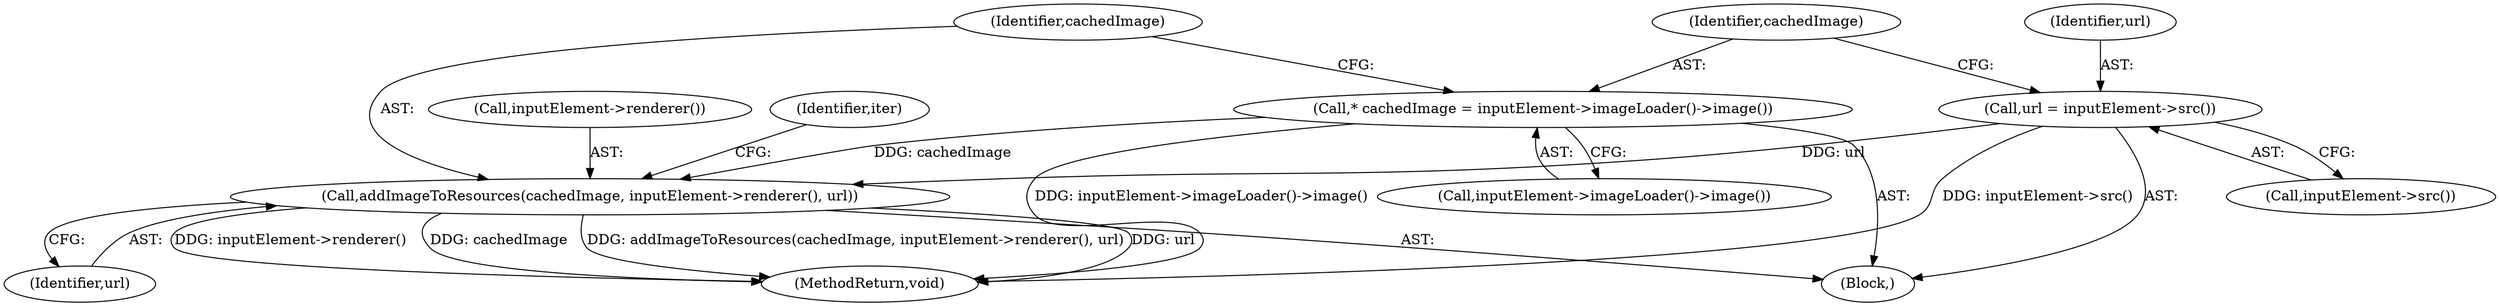 digraph "0_Chrome_7f0126ff011142c8619b10a6e64d04d1745c503a_7@pointer" {
"1000256" [label="(Call,addImageToResources(cachedImage, inputElement->renderer(), url))"];
"1000253" [label="(Call,* cachedImage = inputElement->imageLoader()->image())"];
"1000249" [label="(Call,url = inputElement->src())"];
"1000249" [label="(Call,url = inputElement->src())"];
"1000250" [label="(Identifier,url)"];
"1000251" [label="(Call,inputElement->src())"];
"1000319" [label="(MethodReturn,void)"];
"1000247" [label="(Block,)"];
"1000259" [label="(Identifier,url)"];
"1000258" [label="(Call,inputElement->renderer())"];
"1000185" [label="(Identifier,iter)"];
"1000255" [label="(Call,inputElement->imageLoader()->image())"];
"1000257" [label="(Identifier,cachedImage)"];
"1000253" [label="(Call,* cachedImage = inputElement->imageLoader()->image())"];
"1000256" [label="(Call,addImageToResources(cachedImage, inputElement->renderer(), url))"];
"1000254" [label="(Identifier,cachedImage)"];
"1000256" -> "1000247"  [label="AST: "];
"1000256" -> "1000259"  [label="CFG: "];
"1000257" -> "1000256"  [label="AST: "];
"1000258" -> "1000256"  [label="AST: "];
"1000259" -> "1000256"  [label="AST: "];
"1000185" -> "1000256"  [label="CFG: "];
"1000256" -> "1000319"  [label="DDG: url"];
"1000256" -> "1000319"  [label="DDG: inputElement->renderer()"];
"1000256" -> "1000319"  [label="DDG: cachedImage"];
"1000256" -> "1000319"  [label="DDG: addImageToResources(cachedImage, inputElement->renderer(), url)"];
"1000253" -> "1000256"  [label="DDG: cachedImage"];
"1000249" -> "1000256"  [label="DDG: url"];
"1000253" -> "1000247"  [label="AST: "];
"1000253" -> "1000255"  [label="CFG: "];
"1000254" -> "1000253"  [label="AST: "];
"1000255" -> "1000253"  [label="AST: "];
"1000257" -> "1000253"  [label="CFG: "];
"1000253" -> "1000319"  [label="DDG: inputElement->imageLoader()->image()"];
"1000249" -> "1000247"  [label="AST: "];
"1000249" -> "1000251"  [label="CFG: "];
"1000250" -> "1000249"  [label="AST: "];
"1000251" -> "1000249"  [label="AST: "];
"1000254" -> "1000249"  [label="CFG: "];
"1000249" -> "1000319"  [label="DDG: inputElement->src()"];
}
